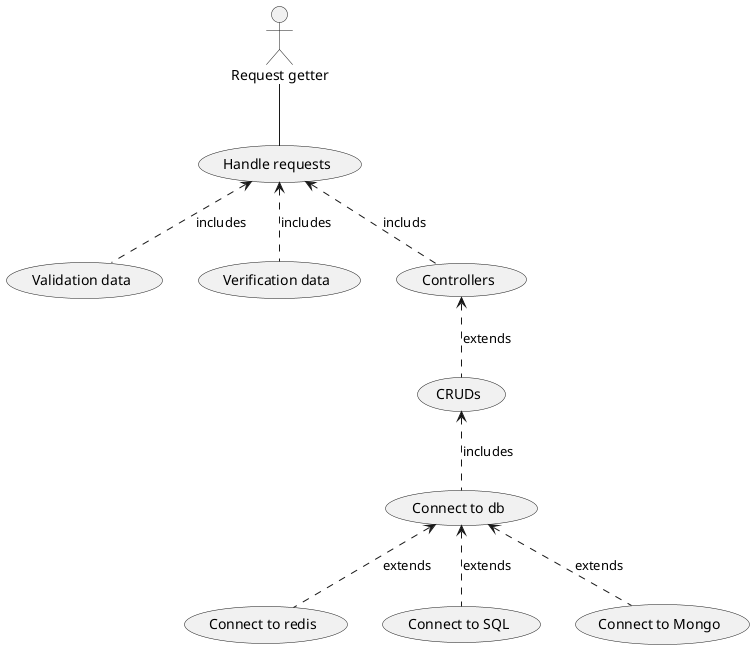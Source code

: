 @startuml usecase

actor "Request getter" as request_getter

(Handle requests) as handle_requests
(Validation data) as validation_data
(Verification data) as verification_data
(Controllers) as controllers
(CRUDs) as cruds
(Connect to db) as connect_to_db
(Connect to redis) as connect_to_redis
(Connect to SQL) as connect_to_sql
(Connect to Mongo) as connect_to_mongo


request_getter -down- handle_requests
handle_requests <.down- validation_data : includes
handle_requests <.down- verification_data : includes
handle_requests <.down- controllers : includs
controllers <.down- cruds : extends
cruds <.down- connect_to_db : includes
connect_to_db <.down- connect_to_redis : extends
connect_to_db <.down- connect_to_sql : extends
connect_to_db <.down- connect_to_mongo : extends


@enduml
